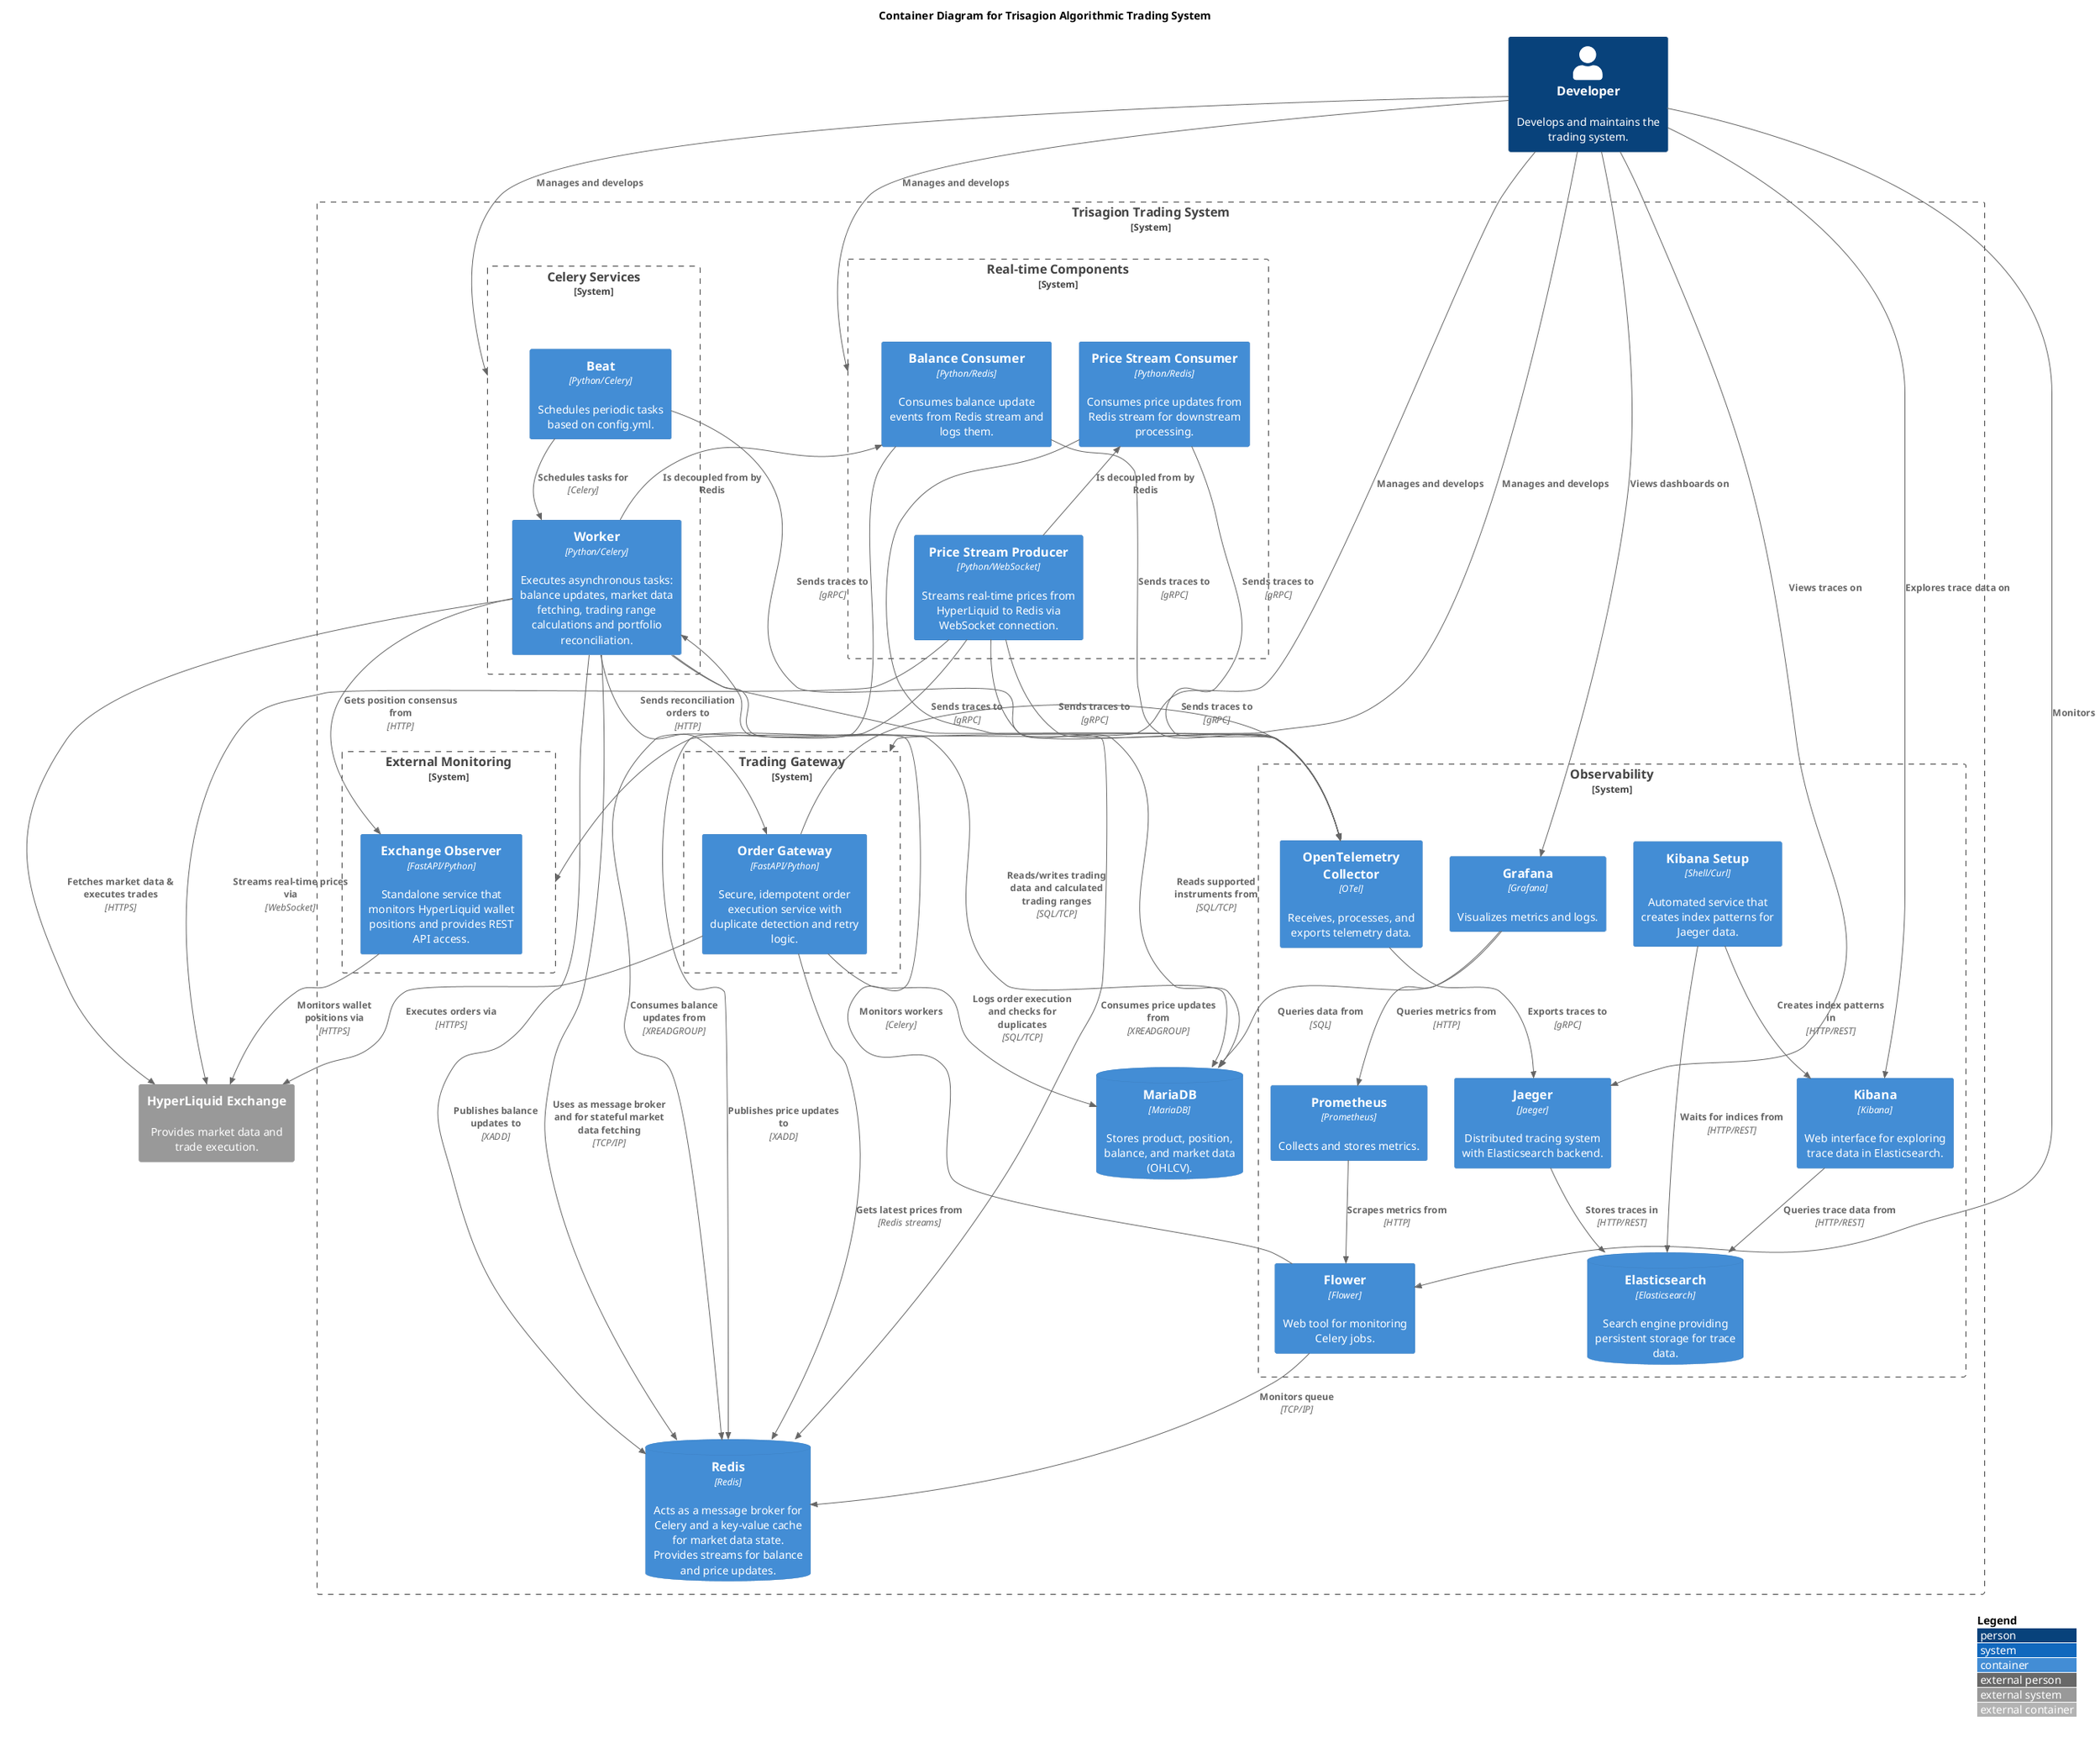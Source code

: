 @startuml Trisagion System Containers
!include <C4/C4_Container.puml>

LAYOUT_WITH_LEGEND()
LAYOUT_TOP_DOWN()

title Container Diagram for Trisagion Algorithmic Trading System

Person(developer, "Developer", "Develops and maintains the trading system.")
System_Ext(hyperliquid, "HyperLiquid Exchange", "Provides market data and trade execution.")

System_Boundary(trisagion_system, "Trisagion Trading System") {

    System_Boundary(celery_services, "Celery Services") {
        Container(celery_worker, "Worker", "Python/Celery", "Executes asynchronous tasks: balance updates, market data fetching, trading range calculations and portfolio reconciliation.")
        Container(celery_beat, "Beat", "Python/Celery", "Schedules periodic tasks based on config.yml.")
    }
    
    System_Boundary(streaming_components, "Real-time Components") {
        Container(balance_consumer, "Balance Consumer", "Python/Redis", "Consumes balance update events from Redis stream and logs them.")
        Container(price_producer, "Price Stream Producer", "Python/WebSocket", "Streams real-time prices from HyperLiquid to Redis via WebSocket connection.")
        Container(price_consumer, "Price Stream Consumer", "Python/Redis", "Consumes price updates from Redis stream for downstream processing.")
    }

    System_Boundary(trading_gateway, "Trading Gateway") {
        Container(order_gateway, "Order Gateway", "FastAPI/Python", "Secure, idempotent order execution service with duplicate detection and retry logic.")
    }

    System_Boundary(monitoring_services, "External Monitoring") {
        Container(exchange_observer, "Exchange Observer", "FastAPI/Python", "Standalone service that monitors HyperLiquid wallet positions and provides REST API access.")
    }

    ContainerDb(redis, "Redis", "Redis", "Acts as a message broker for Celery and a key-value cache for market data state. Provides streams for balance and price updates.")
    ContainerDb(mariadb, "MariaDB", "MariaDB", "Stores product, position, balance, and market data (OHLCV).")
    
    System_Boundary(observability, "Observability") {
        Container(flower, "Flower", "Flower", "Web tool for monitoring Celery jobs.")
        Container(prometheus, "Prometheus", "Prometheus", "Collects and stores metrics.")
        Container(grafana, "Grafana", "Grafana", "Visualizes metrics and logs.")
        ContainerDb(elasticsearch, "Elasticsearch", "Elasticsearch", "Search engine providing persistent storage for trace data.")
        Container(jaeger, "Jaeger", "Jaeger", "Distributed tracing system with Elasticsearch backend.")
        Container(kibana, "Kibana", "Kibana", "Web interface for exploring trace data in Elasticsearch.")
        Container(kibana_setup, "Kibana Setup", "Shell/Curl", "Automated service that creates index patterns for Jaeger data.")
        Container(otel_collector, "OpenTelemetry Collector", "OTel", "Receives, processes, and exports telemetry data.")
    }

    Rel(developer, celery_services, "Manages and develops")
    Rel(developer, streaming_components, "Manages and develops")
    Rel(developer, trading_gateway, "Manages and develops")
    Rel(developer, monitoring_services, "Manages and develops")
    Rel(developer, flower, "Monitors")
    Rel(developer, grafana, "Views dashboards on")
    Rel(developer, jaeger, "Views traces on")
    Rel(developer, kibana, "Explores trace data on")
    
    Rel(celery_beat, celery_worker, "Schedules tasks for", "Celery")
    
    Rel(celery_worker, redis, "Uses as message broker and for stateful market data fetching", "TCP/IP")
    Rel_D(celery_worker, redis, "Publishes balance updates to", "XADD")
    Rel(celery_worker, mariadb, "Reads/writes trading data and calculated trading ranges", "SQL/TCP")
    Rel(celery_worker, hyperliquid, "Fetches market data & executes trades", "HTTPS")
    Rel(celery_worker, order_gateway, "Sends reconciliation orders to", "HTTP")
    Rel(celery_worker, exchange_observer, "Gets position consensus from", "HTTP")
    
    Rel(price_producer, hyperliquid, "Streams real-time prices via", "WebSocket")
    Rel(price_producer, redis, "Publishes price updates to", "XADD")
    Rel(price_producer, mariadb, "Reads supported instruments from", "SQL/TCP")
    
    Rel(balance_consumer, redis, "Consumes balance updates from", "XREADGROUP")
    Rel(price_consumer, redis, "Consumes price updates from", "XREADGROUP")
    Rel_Back(balance_consumer, celery_worker, "Is decoupled from by Redis")
    Rel_Back(price_consumer, price_producer, "Is decoupled from by Redis")

    Rel(order_gateway, mariadb, "Logs order execution and checks for duplicates", "SQL/TCP")
    Rel(order_gateway, redis, "Gets latest prices from", "Redis streams")
    Rel(order_gateway, hyperliquid, "Executes orders via", "HTTPS")
    Rel(order_gateway, otel_collector, "Sends traces to", "gRPC")

    Rel(exchange_observer, hyperliquid, "Monitors wallet positions via", "HTTPS")

    Rel(flower, redis, "Monitors queue", "TCP/IP")
    Rel(flower, celery_worker, "Monitors workers", "Celery")

    Rel(prometheus, flower, "Scrapes metrics from", "HTTP")
    Rel(grafana, prometheus, "Queries metrics from", "HTTP")
    Rel(grafana, mariadb, "Queries data from", "SQL")

    Rel(celery_worker, otel_collector, "Sends traces to", "gRPC")
    Rel(celery_beat, otel_collector, "Sends traces to", "gRPC")
    Rel(balance_consumer, otel_collector, "Sends traces to", "gRPC")
    Rel(price_producer, otel_collector, "Sends traces to", "gRPC")
    Rel(price_consumer, otel_collector, "Sends traces to", "gRPC")
    Rel(otel_collector, jaeger, "Exports traces to", "gRPC")
    Rel(jaeger, elasticsearch, "Stores traces in", "HTTP/REST")
    Rel(kibana, elasticsearch, "Queries trace data from", "HTTP/REST")
    Rel(kibana_setup, kibana, "Creates index patterns in", "HTTP/REST")
    Rel(kibana_setup, elasticsearch, "Waits for indices from", "HTTP/REST")
}

@enduml
